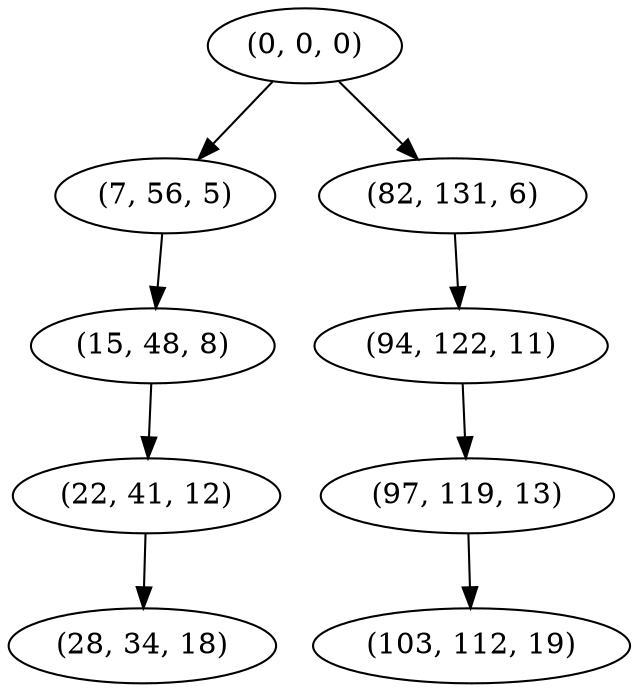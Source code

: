digraph tree {
    "(0, 0, 0)";
    "(7, 56, 5)";
    "(15, 48, 8)";
    "(22, 41, 12)";
    "(28, 34, 18)";
    "(82, 131, 6)";
    "(94, 122, 11)";
    "(97, 119, 13)";
    "(103, 112, 19)";
    "(0, 0, 0)" -> "(7, 56, 5)";
    "(0, 0, 0)" -> "(82, 131, 6)";
    "(7, 56, 5)" -> "(15, 48, 8)";
    "(15, 48, 8)" -> "(22, 41, 12)";
    "(22, 41, 12)" -> "(28, 34, 18)";
    "(82, 131, 6)" -> "(94, 122, 11)";
    "(94, 122, 11)" -> "(97, 119, 13)";
    "(97, 119, 13)" -> "(103, 112, 19)";
}
